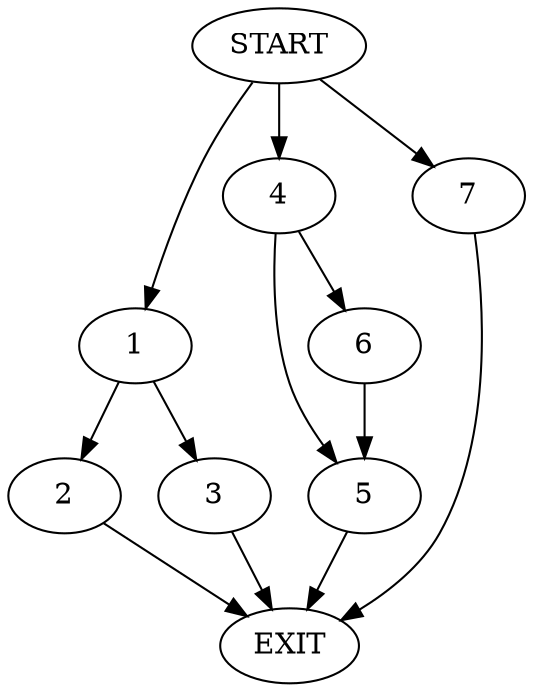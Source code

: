digraph {
0 [label="START"]
8 [label="EXIT"]
0 -> 1
1 -> 2
1 -> 3
3 -> 8
2 -> 8
0 -> 4
4 -> 5
4 -> 6
6 -> 5
5 -> 8
0 -> 7
7 -> 8
}

